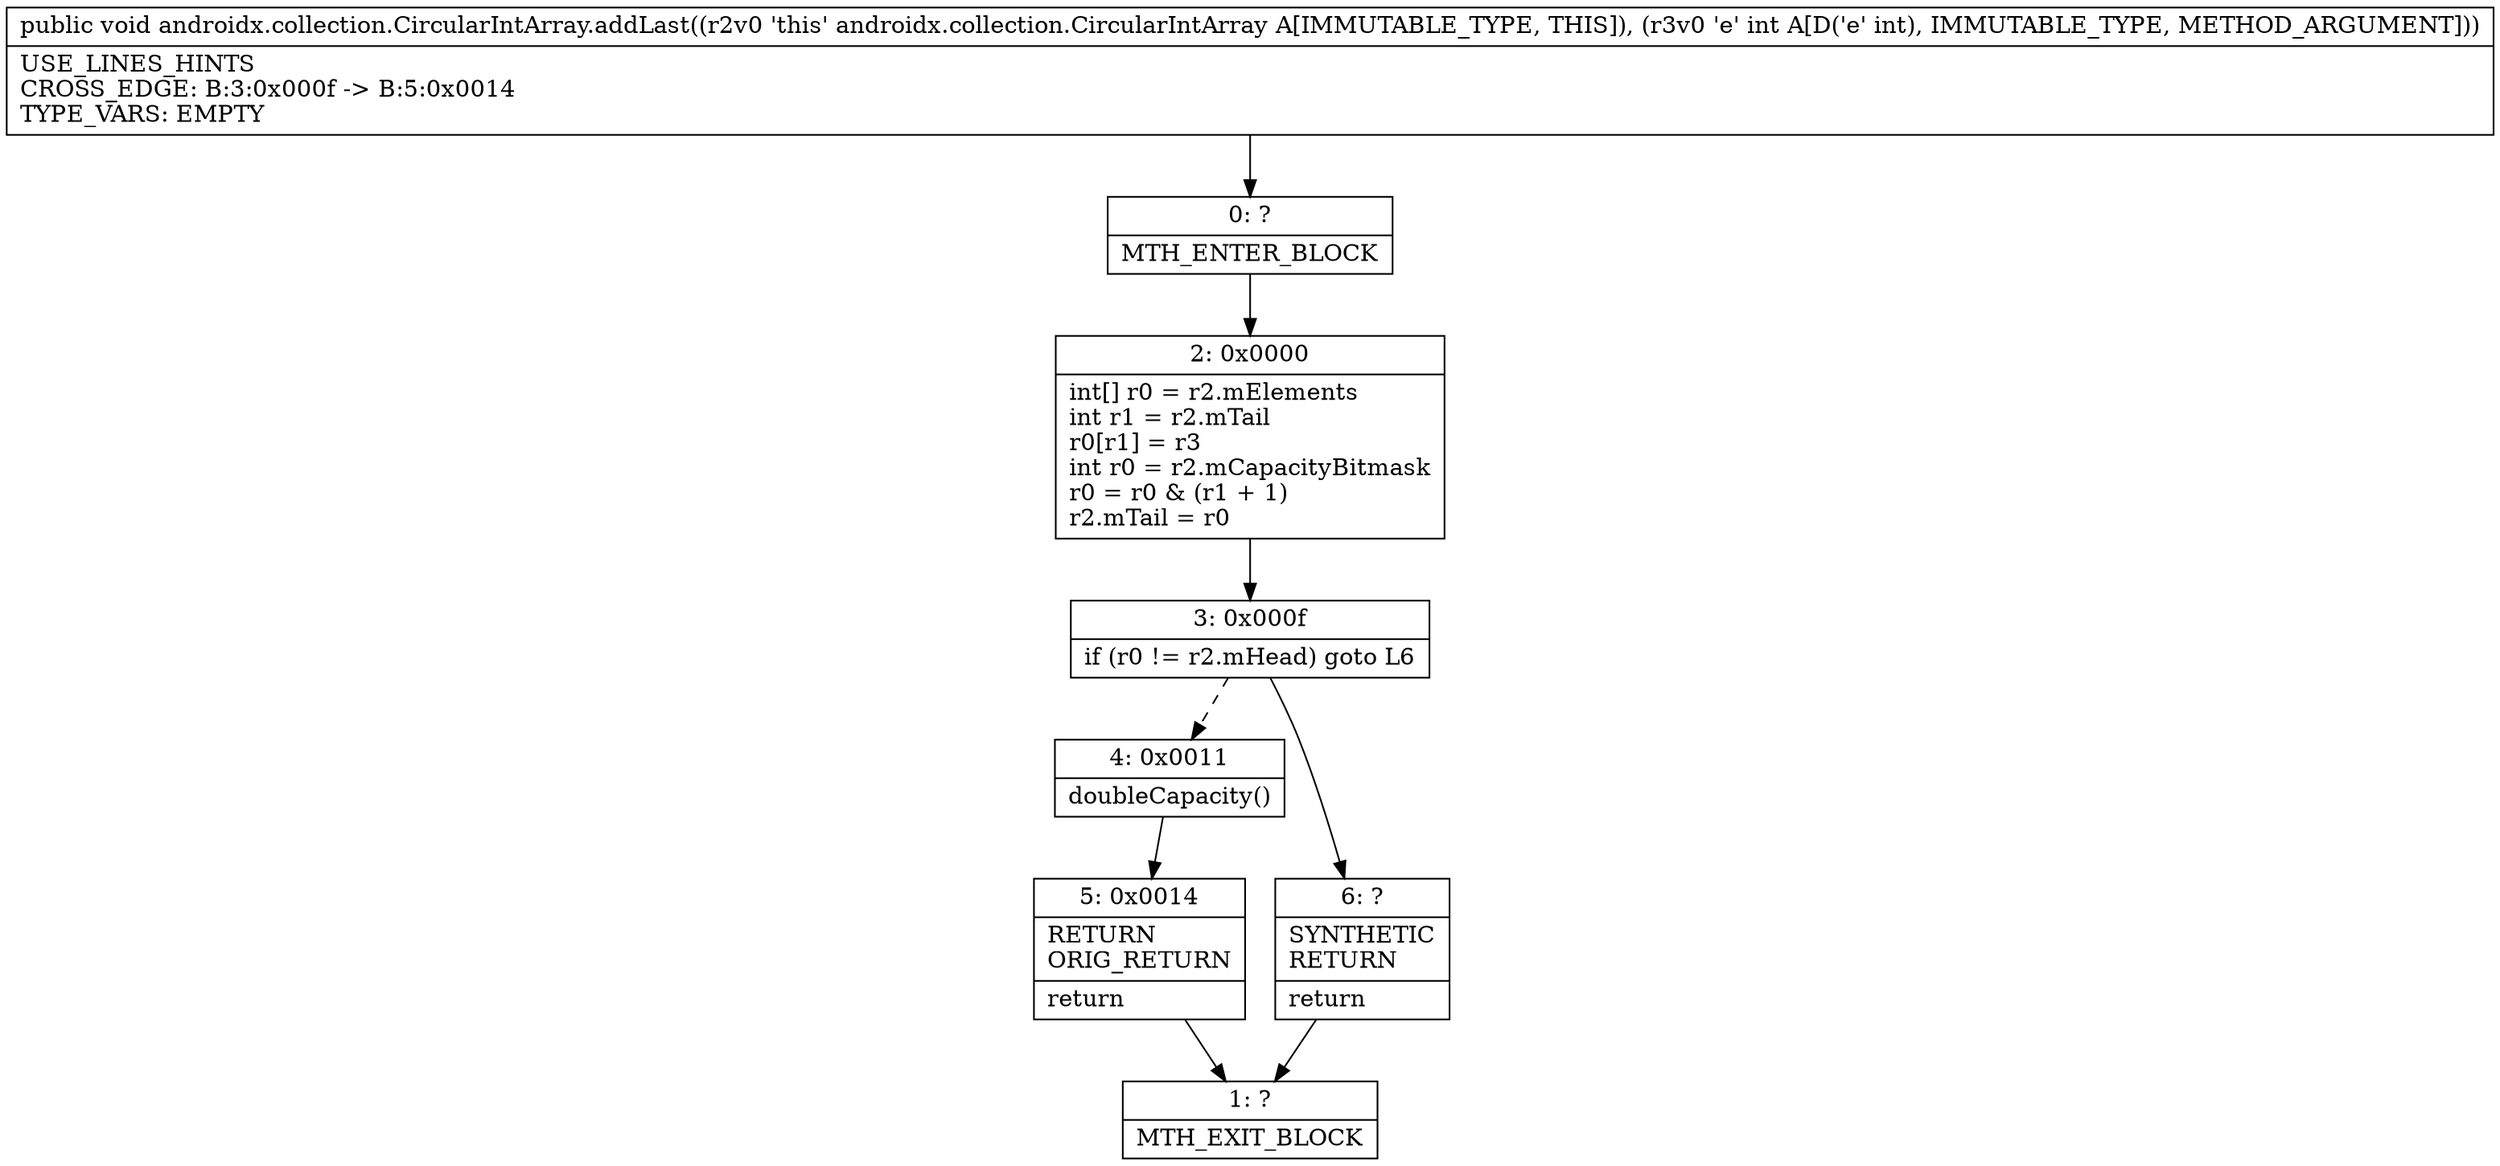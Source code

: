 digraph "CFG forandroidx.collection.CircularIntArray.addLast(I)V" {
Node_0 [shape=record,label="{0\:\ ?|MTH_ENTER_BLOCK\l}"];
Node_2 [shape=record,label="{2\:\ 0x0000|int[] r0 = r2.mElements\lint r1 = r2.mTail\lr0[r1] = r3\lint r0 = r2.mCapacityBitmask\lr0 = r0 & (r1 + 1)\lr2.mTail = r0\l}"];
Node_3 [shape=record,label="{3\:\ 0x000f|if (r0 != r2.mHead) goto L6\l}"];
Node_4 [shape=record,label="{4\:\ 0x0011|doubleCapacity()\l}"];
Node_5 [shape=record,label="{5\:\ 0x0014|RETURN\lORIG_RETURN\l|return\l}"];
Node_1 [shape=record,label="{1\:\ ?|MTH_EXIT_BLOCK\l}"];
Node_6 [shape=record,label="{6\:\ ?|SYNTHETIC\lRETURN\l|return\l}"];
MethodNode[shape=record,label="{public void androidx.collection.CircularIntArray.addLast((r2v0 'this' androidx.collection.CircularIntArray A[IMMUTABLE_TYPE, THIS]), (r3v0 'e' int A[D('e' int), IMMUTABLE_TYPE, METHOD_ARGUMENT]))  | USE_LINES_HINTS\lCROSS_EDGE: B:3:0x000f \-\> B:5:0x0014\lTYPE_VARS: EMPTY\l}"];
MethodNode -> Node_0;Node_0 -> Node_2;
Node_2 -> Node_3;
Node_3 -> Node_4[style=dashed];
Node_3 -> Node_6;
Node_4 -> Node_5;
Node_5 -> Node_1;
Node_6 -> Node_1;
}

